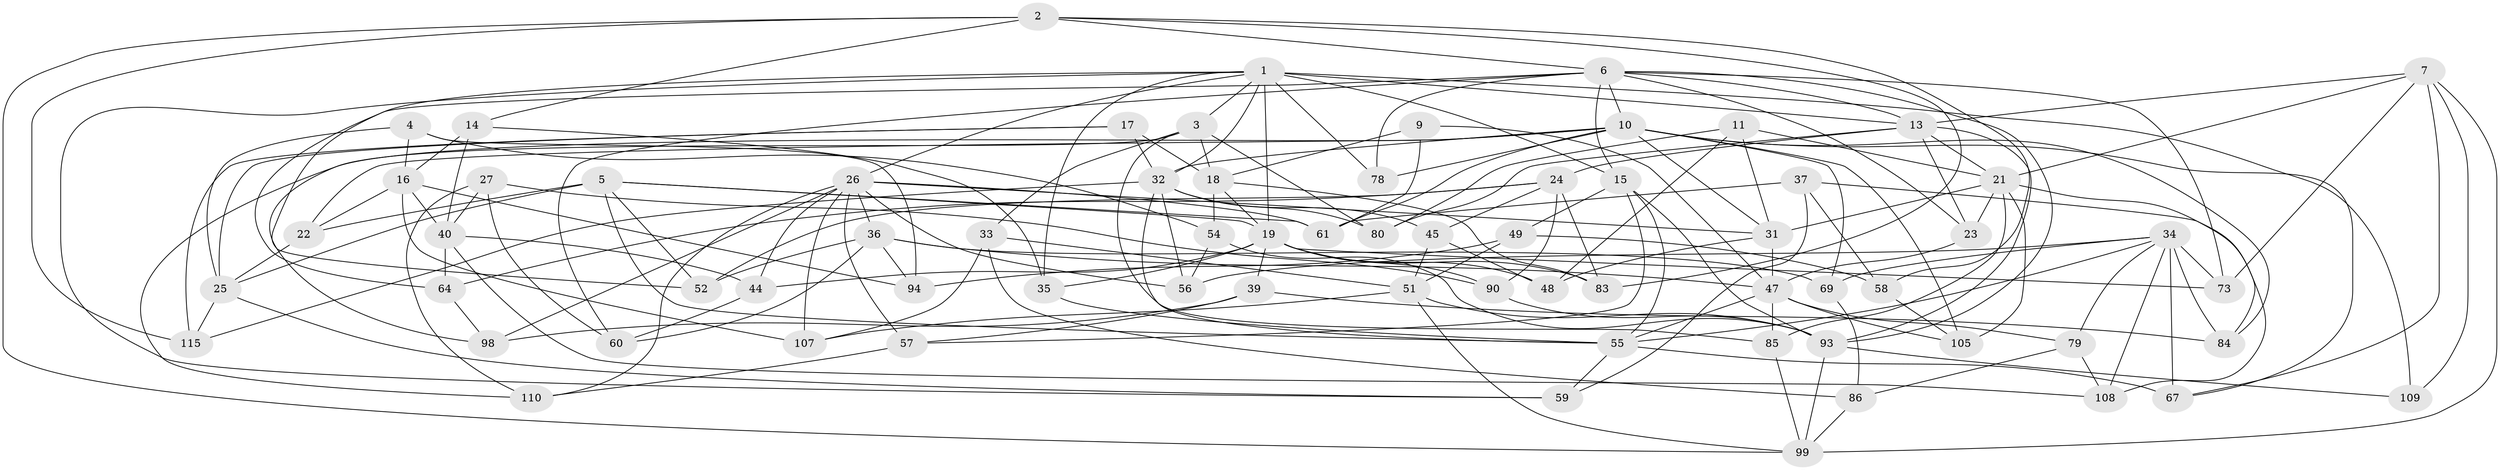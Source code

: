 // original degree distribution, {4: 1.0}
// Generated by graph-tools (version 1.1) at 2025/20/03/04/25 18:20:37]
// undirected, 70 vertices, 183 edges
graph export_dot {
graph [start="1"]
  node [color=gray90,style=filled];
  1 [super="+66+77+20"];
  2 [super="+95"];
  3 [super="+63"];
  4;
  5 [super="+8"];
  6 [super="+28"];
  7 [super="+116"];
  9;
  10 [super="+12"];
  11;
  13 [super="+46+97"];
  14;
  15 [super="+87"];
  16 [super="+43"];
  17;
  18 [super="+103"];
  19 [super="+53"];
  21 [super="+88+76"];
  22;
  23;
  24 [super="+41"];
  25 [super="+104"];
  26 [super="+50+68"];
  27;
  31 [super="+62"];
  32 [super="+91"];
  33;
  34 [super="+42"];
  35;
  36 [super="+82"];
  37;
  39;
  40 [super="+111"];
  44;
  45;
  47 [super="+112+74"];
  48;
  49;
  51 [super="+72"];
  52;
  54;
  55 [super="+106+71"];
  56;
  57;
  58;
  59;
  60;
  61 [super="+65"];
  64;
  67;
  69;
  73;
  78;
  79;
  80;
  83;
  84;
  85;
  86;
  90;
  93 [super="+101"];
  94;
  98;
  99 [super="+100"];
  105;
  107;
  108;
  109;
  110;
  115;
  1 -- 32;
  1 -- 52;
  1 -- 59;
  1 -- 3;
  1 -- 109 [weight=2];
  1 -- 35;
  1 -- 13;
  1 -- 26;
  1 -- 19;
  1 -- 78;
  1 -- 15;
  2 -- 6;
  2 -- 83;
  2 -- 99;
  2 -- 115;
  2 -- 58;
  2 -- 14;
  3 -- 80;
  3 -- 98;
  3 -- 33;
  3 -- 18;
  3 -- 85;
  4 -- 94;
  4 -- 54;
  4 -- 16;
  4 -- 25;
  5 -- 22;
  5 -- 52;
  5 -- 55;
  5 -- 61;
  5 -- 25;
  5 -- 19;
  6 -- 60;
  6 -- 73;
  6 -- 64;
  6 -- 78;
  6 -- 15;
  6 -- 23;
  6 -- 93;
  6 -- 10;
  6 -- 13;
  7 -- 99;
  7 -- 21;
  7 -- 13;
  7 -- 73;
  7 -- 67;
  7 -- 109;
  9 -- 61 [weight=2];
  9 -- 18;
  9 -- 47;
  10 -- 31;
  10 -- 69;
  10 -- 32;
  10 -- 67;
  10 -- 105;
  10 -- 110;
  10 -- 78 [weight=2];
  10 -- 84;
  10 -- 22;
  10 -- 61;
  11 -- 48;
  11 -- 80;
  11 -- 21;
  11 -- 31;
  13 -- 93;
  13 -- 23;
  13 -- 21;
  13 -- 24;
  13 -- 80;
  14 -- 35;
  14 -- 40;
  14 -- 16;
  15 -- 57;
  15 -- 49;
  15 -- 55;
  15 -- 93;
  16 -- 107;
  16 -- 94;
  16 -- 22;
  16 -- 40;
  17 -- 25;
  17 -- 115;
  17 -- 32;
  17 -- 18;
  18 -- 54;
  18 -- 83;
  18 -- 19;
  19 -- 73;
  19 -- 83;
  19 -- 39;
  19 -- 48;
  19 -- 35;
  19 -- 90;
  19 -- 44;
  21 -- 84;
  21 -- 85;
  21 -- 23;
  21 -- 105;
  21 -- 31;
  22 -- 25;
  23 -- 47;
  24 -- 45;
  24 -- 64;
  24 -- 90;
  24 -- 83;
  24 -- 52;
  25 -- 115;
  25 -- 59;
  26 -- 110;
  26 -- 98;
  26 -- 56;
  26 -- 107;
  26 -- 36;
  26 -- 57;
  26 -- 44;
  26 -- 61;
  26 -- 31;
  27 -- 40;
  27 -- 90;
  27 -- 110;
  27 -- 60;
  31 -- 48;
  31 -- 47;
  32 -- 55;
  32 -- 115;
  32 -- 56;
  32 -- 80;
  32 -- 45;
  33 -- 51;
  33 -- 107;
  33 -- 86;
  34 -- 56;
  34 -- 67;
  34 -- 79;
  34 -- 84;
  34 -- 69;
  34 -- 73;
  34 -- 108;
  34 -- 55;
  35 -- 55;
  36 -- 52;
  36 -- 94;
  36 -- 69;
  36 -- 60;
  36 -- 47;
  37 -- 59;
  37 -- 58;
  37 -- 108;
  37 -- 61;
  39 -- 98;
  39 -- 57;
  39 -- 84;
  40 -- 44;
  40 -- 64;
  40 -- 108;
  44 -- 60;
  45 -- 51;
  45 -- 48;
  47 -- 85;
  47 -- 55;
  47 -- 79;
  47 -- 105;
  49 -- 94;
  49 -- 58;
  49 -- 51;
  51 -- 107;
  51 -- 99;
  51 -- 93;
  54 -- 93;
  54 -- 56;
  55 -- 67;
  55 -- 59;
  57 -- 110;
  58 -- 105;
  64 -- 98;
  69 -- 86;
  79 -- 86;
  79 -- 108;
  85 -- 99;
  86 -- 99;
  90 -- 93;
  93 -- 99;
  93 -- 109;
}
